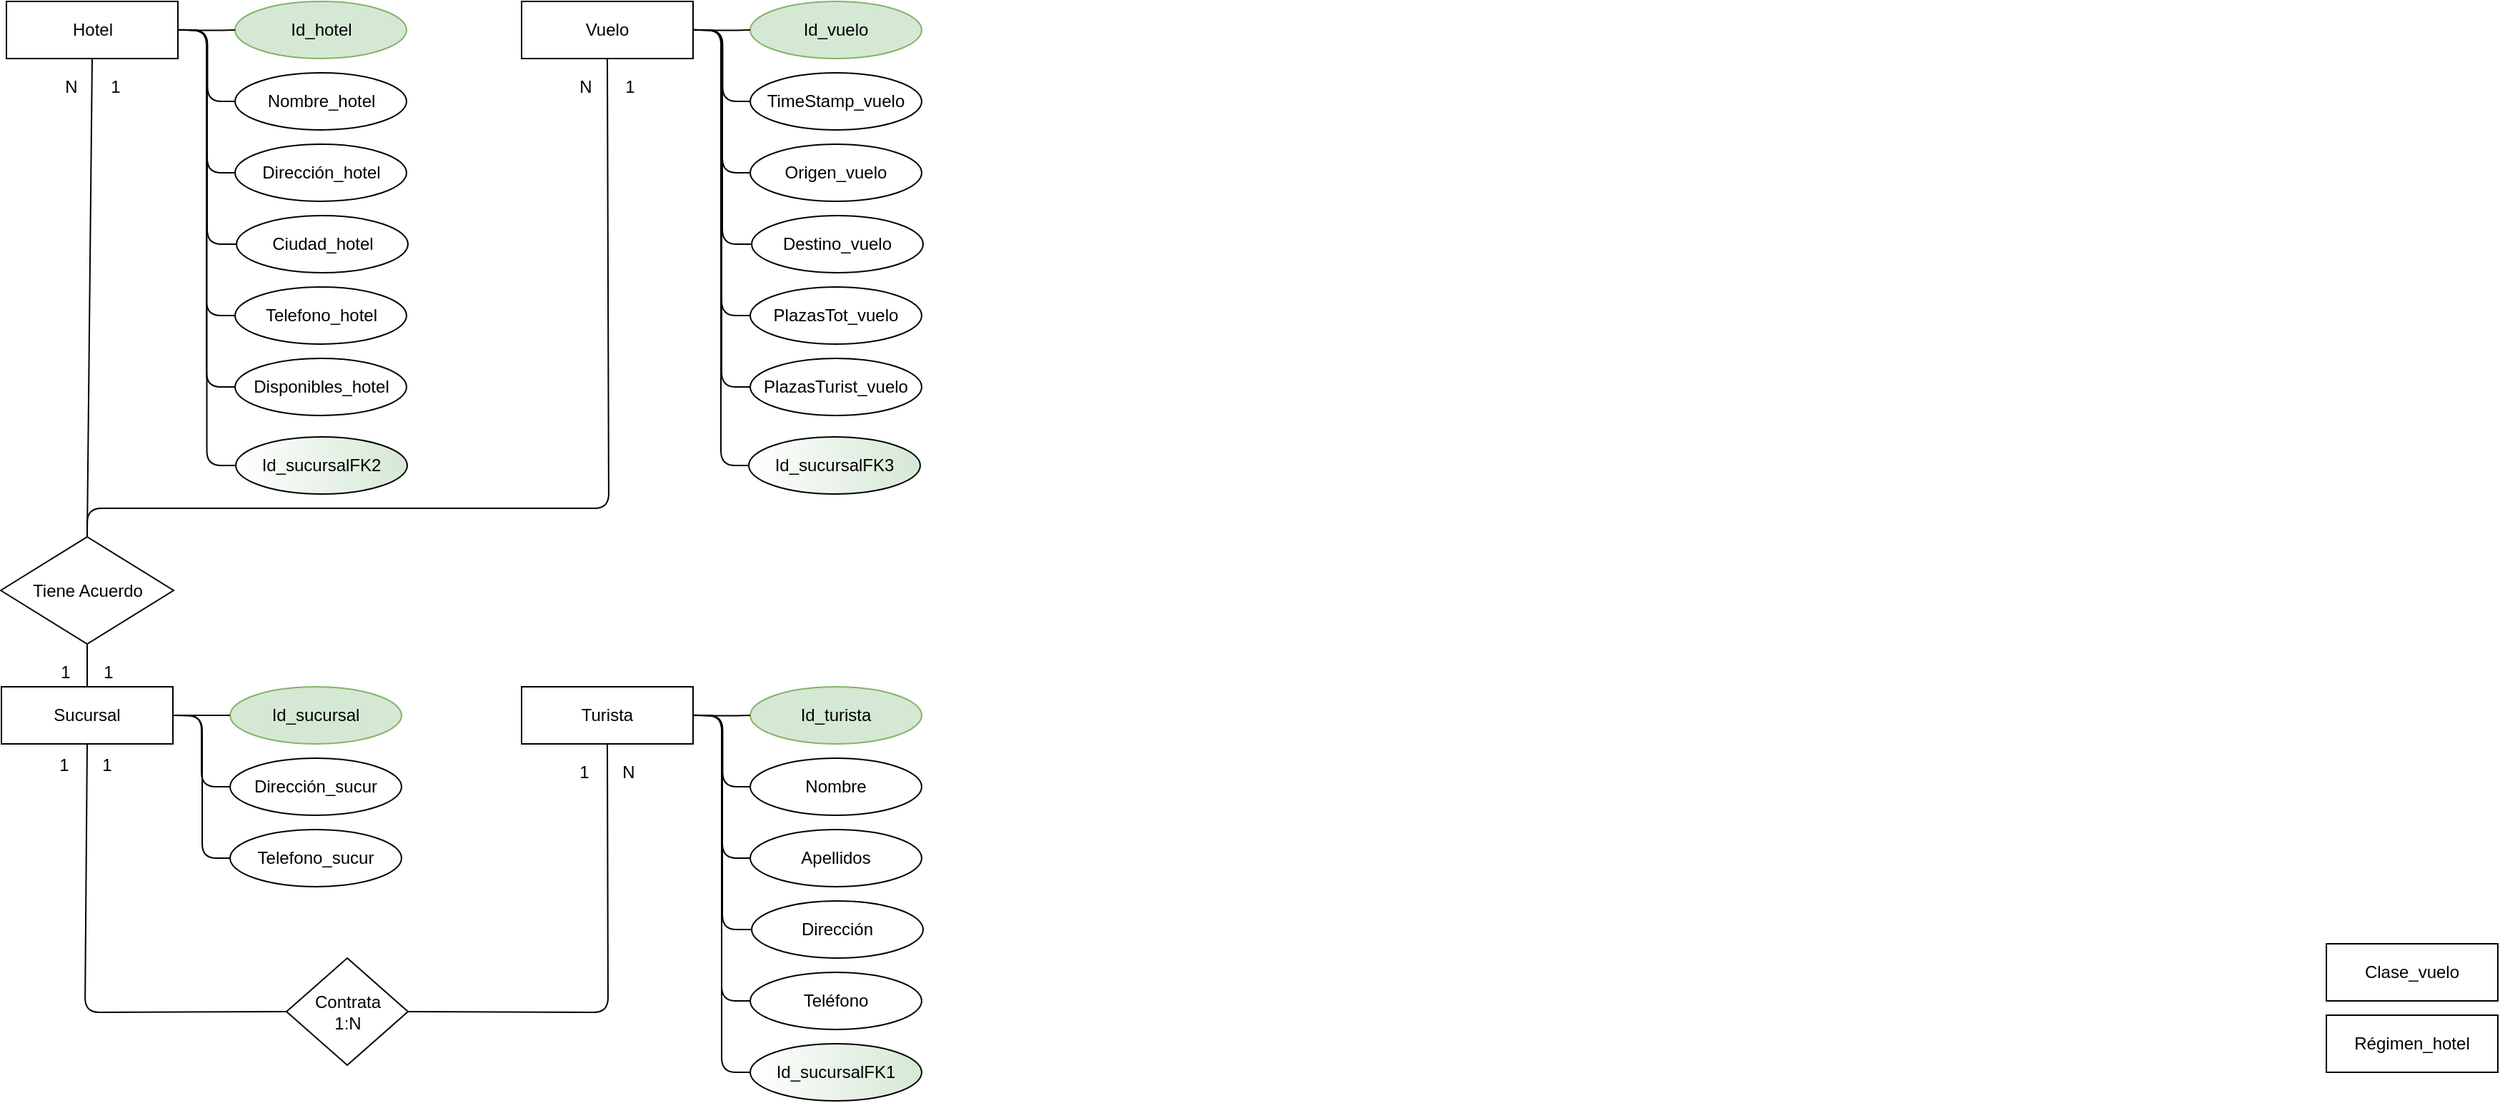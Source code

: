 <mxfile version="12.0.2" type="github" pages="1"><diagram id="cru-aT_KjBiOYhFXOuca" name="Page-1"><mxGraphModel dx="1326" dy="857" grid="1" gridSize="10" guides="1" tooltips="1" connect="1" arrows="1" fold="1" page="1" pageScale="1" pageWidth="1169" pageHeight="827" math="0" shadow="0"><root><mxCell id="0"/><mxCell id="1" parent="0"/><mxCell id="LmSAcj49Joqu7tEpp6rs-1" value="Sucursal" style="rounded=0;whiteSpace=wrap;html=1;" vertex="1" parent="1"><mxGeometry x="83" y="525" width="120" height="40" as="geometry"/></mxCell><mxCell id="LmSAcj49Joqu7tEpp6rs-2" value="Hotel" style="rounded=0;whiteSpace=wrap;html=1;" vertex="1" parent="1"><mxGeometry x="86.5" y="45" width="120" height="40" as="geometry"/></mxCell><mxCell id="LmSAcj49Joqu7tEpp6rs-6" value="Clase_vuelo" style="rounded=0;whiteSpace=wrap;html=1;" vertex="1" parent="1"><mxGeometry x="1710" y="705" width="120" height="40" as="geometry"/></mxCell><mxCell id="LmSAcj49Joqu7tEpp6rs-7" value="Régimen_hotel" style="rounded=0;whiteSpace=wrap;html=1;" vertex="1" parent="1"><mxGeometry x="1710" y="755" width="120" height="40" as="geometry"/></mxCell><mxCell id="LmSAcj49Joqu7tEpp6rs-8" value="Id_sucursal" style="ellipse;whiteSpace=wrap;html=1;fillColor=#d5e8d4;strokeColor=#82b366;" vertex="1" parent="1"><mxGeometry x="243" y="525" width="120" height="40" as="geometry"/></mxCell><mxCell id="LmSAcj49Joqu7tEpp6rs-9" value="Dirección_sucur" style="ellipse;whiteSpace=wrap;html=1;" vertex="1" parent="1"><mxGeometry x="243" y="575" width="120" height="40" as="geometry"/></mxCell><mxCell id="LmSAcj49Joqu7tEpp6rs-10" value="Telefono_sucur" style="ellipse;whiteSpace=wrap;html=1;" vertex="1" parent="1"><mxGeometry x="243" y="625" width="120" height="40" as="geometry"/></mxCell><mxCell id="LmSAcj49Joqu7tEpp6rs-13" value="" style="endArrow=none;html=1;edgeStyle=orthogonalEdgeStyle;exitX=1;exitY=0.5;exitDx=0;exitDy=0;entryX=0;entryY=0.5;entryDx=0;entryDy=0;" edge="1" parent="1" source="LmSAcj49Joqu7tEpp6rs-1" target="LmSAcj49Joqu7tEpp6rs-9"><mxGeometry relative="1" as="geometry"><mxPoint x="53" y="594.5" as="sourcePoint"/><mxPoint x="213" y="594.5" as="targetPoint"/></mxGeometry></mxCell><mxCell id="LmSAcj49Joqu7tEpp6rs-16" value="" style="endArrow=none;html=1;edgeStyle=orthogonalEdgeStyle;entryX=0;entryY=0.5;entryDx=0;entryDy=0;" edge="1" parent="1" target="LmSAcj49Joqu7tEpp6rs-10"><mxGeometry relative="1" as="geometry"><mxPoint x="203" y="545" as="sourcePoint"/><mxPoint x="223" y="604.5" as="targetPoint"/></mxGeometry></mxCell><mxCell id="LmSAcj49Joqu7tEpp6rs-17" value="" style="endArrow=none;html=1;edgeStyle=orthogonalEdgeStyle;exitX=1;exitY=0.5;exitDx=0;exitDy=0;entryX=0;entryY=0.5;entryDx=0;entryDy=0;" edge="1" parent="1" source="LmSAcj49Joqu7tEpp6rs-1" target="LmSAcj49Joqu7tEpp6rs-8"><mxGeometry relative="1" as="geometry"><mxPoint x="73" y="614.5" as="sourcePoint"/><mxPoint x="233" y="614.5" as="targetPoint"/></mxGeometry></mxCell><mxCell id="LmSAcj49Joqu7tEpp6rs-24" value="Id_hotel" style="ellipse;whiteSpace=wrap;html=1;fillColor=#d5e8d4;strokeColor=#82b366;" vertex="1" parent="1"><mxGeometry x="246.5" y="45" width="120" height="40" as="geometry"/></mxCell><mxCell id="LmSAcj49Joqu7tEpp6rs-25" value="Nombre_hotel" style="ellipse;whiteSpace=wrap;html=1;" vertex="1" parent="1"><mxGeometry x="246.5" y="95" width="120" height="40" as="geometry"/></mxCell><mxCell id="LmSAcj49Joqu7tEpp6rs-26" value="Dirección_hotel" style="ellipse;whiteSpace=wrap;html=1;" vertex="1" parent="1"><mxGeometry x="246.5" y="145" width="120" height="40" as="geometry"/></mxCell><mxCell id="LmSAcj49Joqu7tEpp6rs-27" value="" style="endArrow=none;html=1;edgeStyle=orthogonalEdgeStyle;exitX=1;exitY=0.5;exitDx=0;exitDy=0;entryX=0;entryY=0.5;entryDx=0;entryDy=0;" edge="1" parent="1" target="LmSAcj49Joqu7tEpp6rs-25"><mxGeometry relative="1" as="geometry"><mxPoint x="206.853" y="64.882" as="sourcePoint"/><mxPoint x="216.5" y="114.5" as="targetPoint"/></mxGeometry></mxCell><mxCell id="LmSAcj49Joqu7tEpp6rs-28" value="" style="endArrow=none;html=1;edgeStyle=orthogonalEdgeStyle;entryX=0;entryY=0.5;entryDx=0;entryDy=0;" edge="1" parent="1" target="LmSAcj49Joqu7tEpp6rs-26"><mxGeometry relative="1" as="geometry"><mxPoint x="206.5" y="65" as="sourcePoint"/><mxPoint x="226.5" y="124.5" as="targetPoint"/></mxGeometry></mxCell><mxCell id="LmSAcj49Joqu7tEpp6rs-29" value="" style="endArrow=none;html=1;edgeStyle=orthogonalEdgeStyle;exitX=1;exitY=0.5;exitDx=0;exitDy=0;entryX=0;entryY=0.5;entryDx=0;entryDy=0;" edge="1" parent="1" target="LmSAcj49Joqu7tEpp6rs-24"><mxGeometry relative="1" as="geometry"><mxPoint x="206.853" y="64.882" as="sourcePoint"/><mxPoint x="236.5" y="134.5" as="targetPoint"/></mxGeometry></mxCell><mxCell id="LmSAcj49Joqu7tEpp6rs-30" value="Ciudad_hotel" style="ellipse;whiteSpace=wrap;html=1;" vertex="1" parent="1"><mxGeometry x="247.5" y="195" width="120" height="40" as="geometry"/></mxCell><mxCell id="LmSAcj49Joqu7tEpp6rs-31" value="" style="endArrow=none;html=1;edgeStyle=orthogonalEdgeStyle;entryX=0;entryY=0.5;entryDx=0;entryDy=0;exitX=1;exitY=0.5;exitDx=0;exitDy=0;" edge="1" parent="1" target="LmSAcj49Joqu7tEpp6rs-30" source="LmSAcj49Joqu7tEpp6rs-2"><mxGeometry relative="1" as="geometry"><mxPoint x="207.5" y="115" as="sourcePoint"/><mxPoint x="227.5" y="174.5" as="targetPoint"/></mxGeometry></mxCell><mxCell id="LmSAcj49Joqu7tEpp6rs-32" value="Telefono_hotel" style="ellipse;whiteSpace=wrap;html=1;" vertex="1" parent="1"><mxGeometry x="246.5" y="245" width="120" height="40" as="geometry"/></mxCell><mxCell id="LmSAcj49Joqu7tEpp6rs-33" value="" style="endArrow=none;html=1;edgeStyle=orthogonalEdgeStyle;entryX=0;entryY=0.5;entryDx=0;entryDy=0;exitX=1;exitY=0.5;exitDx=0;exitDy=0;" edge="1" parent="1" target="LmSAcj49Joqu7tEpp6rs-32" source="LmSAcj49Joqu7tEpp6rs-2"><mxGeometry relative="1" as="geometry"><mxPoint x="206.5" y="165" as="sourcePoint"/><mxPoint x="226.5" y="224.5" as="targetPoint"/></mxGeometry></mxCell><mxCell id="LmSAcj49Joqu7tEpp6rs-34" value="Disponibles_hotel" style="ellipse;whiteSpace=wrap;html=1;" vertex="1" parent="1"><mxGeometry x="246.5" y="295" width="120" height="40" as="geometry"/></mxCell><mxCell id="LmSAcj49Joqu7tEpp6rs-35" value="" style="endArrow=none;html=1;edgeStyle=orthogonalEdgeStyle;entryX=0;entryY=0.5;entryDx=0;entryDy=0;exitX=1;exitY=0.5;exitDx=0;exitDy=0;" edge="1" parent="1" target="LmSAcj49Joqu7tEpp6rs-34" source="LmSAcj49Joqu7tEpp6rs-2"><mxGeometry relative="1" as="geometry"><mxPoint x="206.5" y="215" as="sourcePoint"/><mxPoint x="226.5" y="274.5" as="targetPoint"/></mxGeometry></mxCell><mxCell id="LmSAcj49Joqu7tEpp6rs-36" value="Vuelo" style="rounded=0;whiteSpace=wrap;html=1;" vertex="1" parent="1"><mxGeometry x="447" y="45" width="120" height="40" as="geometry"/></mxCell><mxCell id="LmSAcj49Joqu7tEpp6rs-37" value="Id_vuelo" style="ellipse;whiteSpace=wrap;html=1;fillColor=#d5e8d4;strokeColor=#82b366;" vertex="1" parent="1"><mxGeometry x="607" y="45" width="120" height="40" as="geometry"/></mxCell><mxCell id="LmSAcj49Joqu7tEpp6rs-38" value="TimeStamp_vuelo" style="ellipse;whiteSpace=wrap;html=1;" vertex="1" parent="1"><mxGeometry x="607" y="95" width="120" height="40" as="geometry"/></mxCell><mxCell id="LmSAcj49Joqu7tEpp6rs-39" value="Origen_vuelo" style="ellipse;whiteSpace=wrap;html=1;" vertex="1" parent="1"><mxGeometry x="607" y="145" width="120" height="40" as="geometry"/></mxCell><mxCell id="LmSAcj49Joqu7tEpp6rs-40" value="" style="endArrow=none;html=1;edgeStyle=orthogonalEdgeStyle;exitX=1;exitY=0.5;exitDx=0;exitDy=0;entryX=0;entryY=0.5;entryDx=0;entryDy=0;" edge="1" parent="1" target="LmSAcj49Joqu7tEpp6rs-38"><mxGeometry relative="1" as="geometry"><mxPoint x="567.353" y="64.882" as="sourcePoint"/><mxPoint x="577" y="114.5" as="targetPoint"/></mxGeometry></mxCell><mxCell id="LmSAcj49Joqu7tEpp6rs-41" value="" style="endArrow=none;html=1;edgeStyle=orthogonalEdgeStyle;entryX=0;entryY=0.5;entryDx=0;entryDy=0;" edge="1" parent="1" target="LmSAcj49Joqu7tEpp6rs-39"><mxGeometry relative="1" as="geometry"><mxPoint x="567" y="65" as="sourcePoint"/><mxPoint x="587" y="124.5" as="targetPoint"/></mxGeometry></mxCell><mxCell id="LmSAcj49Joqu7tEpp6rs-42" value="" style="endArrow=none;html=1;edgeStyle=orthogonalEdgeStyle;exitX=1;exitY=0.5;exitDx=0;exitDy=0;entryX=0;entryY=0.5;entryDx=0;entryDy=0;" edge="1" parent="1" target="LmSAcj49Joqu7tEpp6rs-37"><mxGeometry relative="1" as="geometry"><mxPoint x="567.353" y="64.882" as="sourcePoint"/><mxPoint x="597" y="134.5" as="targetPoint"/></mxGeometry></mxCell><mxCell id="LmSAcj49Joqu7tEpp6rs-43" value="Destino_vuelo" style="ellipse;whiteSpace=wrap;html=1;" vertex="1" parent="1"><mxGeometry x="608" y="195" width="120" height="40" as="geometry"/></mxCell><mxCell id="LmSAcj49Joqu7tEpp6rs-44" value="" style="endArrow=none;html=1;edgeStyle=orthogonalEdgeStyle;entryX=0;entryY=0.5;entryDx=0;entryDy=0;exitX=1;exitY=0.5;exitDx=0;exitDy=0;" edge="1" parent="1" source="LmSAcj49Joqu7tEpp6rs-36" target="LmSAcj49Joqu7tEpp6rs-43"><mxGeometry relative="1" as="geometry"><mxPoint x="568" y="115" as="sourcePoint"/><mxPoint x="588" y="174.5" as="targetPoint"/></mxGeometry></mxCell><mxCell id="LmSAcj49Joqu7tEpp6rs-45" value="PlazasTot_vuelo" style="ellipse;whiteSpace=wrap;html=1;" vertex="1" parent="1"><mxGeometry x="607" y="245" width="120" height="40" as="geometry"/></mxCell><mxCell id="LmSAcj49Joqu7tEpp6rs-46" value="" style="endArrow=none;html=1;edgeStyle=orthogonalEdgeStyle;entryX=0;entryY=0.5;entryDx=0;entryDy=0;exitX=1;exitY=0.5;exitDx=0;exitDy=0;" edge="1" parent="1" source="LmSAcj49Joqu7tEpp6rs-36" target="LmSAcj49Joqu7tEpp6rs-45"><mxGeometry relative="1" as="geometry"><mxPoint x="567" y="165" as="sourcePoint"/><mxPoint x="587" y="224.5" as="targetPoint"/></mxGeometry></mxCell><mxCell id="LmSAcj49Joqu7tEpp6rs-47" value="PlazasTurist_vuelo" style="ellipse;whiteSpace=wrap;html=1;" vertex="1" parent="1"><mxGeometry x="607" y="295" width="120" height="40" as="geometry"/></mxCell><mxCell id="LmSAcj49Joqu7tEpp6rs-48" value="" style="endArrow=none;html=1;edgeStyle=orthogonalEdgeStyle;entryX=0;entryY=0.5;entryDx=0;entryDy=0;exitX=1;exitY=0.5;exitDx=0;exitDy=0;" edge="1" parent="1" source="LmSAcj49Joqu7tEpp6rs-36" target="LmSAcj49Joqu7tEpp6rs-47"><mxGeometry relative="1" as="geometry"><mxPoint x="567" y="215" as="sourcePoint"/><mxPoint x="587" y="274.5" as="targetPoint"/></mxGeometry></mxCell><mxCell id="LmSAcj49Joqu7tEpp6rs-49" value="Turista" style="rounded=0;whiteSpace=wrap;html=1;" vertex="1" parent="1"><mxGeometry x="447" y="525" width="120" height="40" as="geometry"/></mxCell><mxCell id="LmSAcj49Joqu7tEpp6rs-50" value="Id_turista" style="ellipse;whiteSpace=wrap;html=1;fillColor=#d5e8d4;strokeColor=#82b366;" vertex="1" parent="1"><mxGeometry x="607" y="525" width="120" height="40" as="geometry"/></mxCell><mxCell id="LmSAcj49Joqu7tEpp6rs-51" value="Nombre" style="ellipse;whiteSpace=wrap;html=1;" vertex="1" parent="1"><mxGeometry x="607" y="575" width="120" height="40" as="geometry"/></mxCell><mxCell id="LmSAcj49Joqu7tEpp6rs-52" value="Apellidos" style="ellipse;whiteSpace=wrap;html=1;" vertex="1" parent="1"><mxGeometry x="607" y="625" width="120" height="40" as="geometry"/></mxCell><mxCell id="LmSAcj49Joqu7tEpp6rs-53" value="" style="endArrow=none;html=1;edgeStyle=orthogonalEdgeStyle;exitX=1;exitY=0.5;exitDx=0;exitDy=0;entryX=0;entryY=0.5;entryDx=0;entryDy=0;" edge="1" parent="1" target="LmSAcj49Joqu7tEpp6rs-51"><mxGeometry relative="1" as="geometry"><mxPoint x="567.353" y="544.882" as="sourcePoint"/><mxPoint x="577" y="594.5" as="targetPoint"/></mxGeometry></mxCell><mxCell id="LmSAcj49Joqu7tEpp6rs-54" value="" style="endArrow=none;html=1;edgeStyle=orthogonalEdgeStyle;entryX=0;entryY=0.5;entryDx=0;entryDy=0;" edge="1" parent="1" target="LmSAcj49Joqu7tEpp6rs-52"><mxGeometry relative="1" as="geometry"><mxPoint x="567" y="545" as="sourcePoint"/><mxPoint x="587" y="604.5" as="targetPoint"/></mxGeometry></mxCell><mxCell id="LmSAcj49Joqu7tEpp6rs-55" value="" style="endArrow=none;html=1;edgeStyle=orthogonalEdgeStyle;exitX=1;exitY=0.5;exitDx=0;exitDy=0;entryX=0;entryY=0.5;entryDx=0;entryDy=0;" edge="1" parent="1" target="LmSAcj49Joqu7tEpp6rs-50"><mxGeometry relative="1" as="geometry"><mxPoint x="567.353" y="544.882" as="sourcePoint"/><mxPoint x="597" y="614.5" as="targetPoint"/></mxGeometry></mxCell><mxCell id="LmSAcj49Joqu7tEpp6rs-56" value="Dirección" style="ellipse;whiteSpace=wrap;html=1;" vertex="1" parent="1"><mxGeometry x="608" y="675" width="120" height="40" as="geometry"/></mxCell><mxCell id="LmSAcj49Joqu7tEpp6rs-57" value="" style="endArrow=none;html=1;edgeStyle=orthogonalEdgeStyle;entryX=0;entryY=0.5;entryDx=0;entryDy=0;exitX=1;exitY=0.5;exitDx=0;exitDy=0;" edge="1" parent="1" source="LmSAcj49Joqu7tEpp6rs-49" target="LmSAcj49Joqu7tEpp6rs-56"><mxGeometry relative="1" as="geometry"><mxPoint x="568" y="595" as="sourcePoint"/><mxPoint x="588" y="654.5" as="targetPoint"/></mxGeometry></mxCell><mxCell id="LmSAcj49Joqu7tEpp6rs-58" value="Teléfono" style="ellipse;whiteSpace=wrap;html=1;" vertex="1" parent="1"><mxGeometry x="607" y="725" width="120" height="40" as="geometry"/></mxCell><mxCell id="LmSAcj49Joqu7tEpp6rs-59" value="" style="endArrow=none;html=1;edgeStyle=orthogonalEdgeStyle;entryX=0;entryY=0.5;entryDx=0;entryDy=0;exitX=1;exitY=0.5;exitDx=0;exitDy=0;" edge="1" parent="1" source="LmSAcj49Joqu7tEpp6rs-49" target="LmSAcj49Joqu7tEpp6rs-58"><mxGeometry relative="1" as="geometry"><mxPoint x="567" y="645" as="sourcePoint"/><mxPoint x="587" y="704.5" as="targetPoint"/></mxGeometry></mxCell><mxCell id="LmSAcj49Joqu7tEpp6rs-62" value="Contrata&lt;br&gt;1:N" style="rhombus;whiteSpace=wrap;html=1;" vertex="1" parent="1"><mxGeometry x="282.5" y="715" width="85" height="75" as="geometry"/></mxCell><mxCell id="LmSAcj49Joqu7tEpp6rs-63" value="" style="endArrow=none;html=1;entryX=0;entryY=0.5;entryDx=0;entryDy=0;exitX=0.5;exitY=1;exitDx=0;exitDy=0;" edge="1" parent="1" source="LmSAcj49Joqu7tEpp6rs-1" target="LmSAcj49Joqu7tEpp6rs-62"><mxGeometry width="50" height="50" relative="1" as="geometry"><mxPoint x="81.5" y="870" as="sourcePoint"/><mxPoint x="131.5" y="820" as="targetPoint"/><Array as="points"><mxPoint x="141.5" y="753"/></Array></mxGeometry></mxCell><mxCell id="LmSAcj49Joqu7tEpp6rs-64" value="" style="endArrow=none;html=1;entryX=0.5;entryY=1;entryDx=0;entryDy=0;exitX=1;exitY=0.5;exitDx=0;exitDy=0;" edge="1" parent="1" source="LmSAcj49Joqu7tEpp6rs-62" target="LmSAcj49Joqu7tEpp6rs-49"><mxGeometry width="50" height="50" relative="1" as="geometry"><mxPoint x="81.5" y="870" as="sourcePoint"/><mxPoint x="131.5" y="820" as="targetPoint"/><Array as="points"><mxPoint x="507.5" y="753"/></Array></mxGeometry></mxCell><mxCell id="LmSAcj49Joqu7tEpp6rs-66" value="1&amp;nbsp; &amp;nbsp; &amp;nbsp; &amp;nbsp;1" style="text;html=1;strokeColor=none;fillColor=none;align=center;verticalAlign=middle;whiteSpace=wrap;rounded=0;" vertex="1" parent="1"><mxGeometry x="101.5" y="570" width="80" height="20" as="geometry"/></mxCell><mxCell id="LmSAcj49Joqu7tEpp6rs-67" value="1&amp;nbsp; &amp;nbsp; &amp;nbsp; &amp;nbsp;N" style="text;html=1;strokeColor=none;fillColor=none;align=center;verticalAlign=middle;whiteSpace=wrap;rounded=0;" vertex="1" parent="1"><mxGeometry x="466.5" y="575" width="80" height="20" as="geometry"/></mxCell><mxCell id="LmSAcj49Joqu7tEpp6rs-69" value="Id_sucursalFK1" style="ellipse;whiteSpace=wrap;html=1;fillColor=#D5E8D4;strokeColor=#000000;gradientDirection=west;gradientColor=#ffffff;" vertex="1" parent="1"><mxGeometry x="607" y="775" width="120" height="40" as="geometry"/></mxCell><mxCell id="LmSAcj49Joqu7tEpp6rs-70" value="" style="endArrow=none;html=1;edgeStyle=orthogonalEdgeStyle;entryX=0;entryY=0.5;entryDx=0;entryDy=0;exitX=1;exitY=0.5;exitDx=0;exitDy=0;" edge="1" parent="1" source="LmSAcj49Joqu7tEpp6rs-49" target="LmSAcj49Joqu7tEpp6rs-69"><mxGeometry relative="1" as="geometry"><mxPoint x="576.833" y="555" as="sourcePoint"/><mxPoint x="616.833" y="755" as="targetPoint"/></mxGeometry></mxCell><mxCell id="LmSAcj49Joqu7tEpp6rs-71" value="" style="endArrow=none;html=1;exitX=0.5;exitY=1;exitDx=0;exitDy=0;entryX=0.5;entryY=0;entryDx=0;entryDy=0;" edge="1" parent="1" source="LmSAcj49Joqu7tEpp6rs-2" target="LmSAcj49Joqu7tEpp6rs-73"><mxGeometry width="50" height="50" relative="1" as="geometry"><mxPoint x="41.5" y="850" as="sourcePoint"/><mxPoint x="143.5" y="390" as="targetPoint"/></mxGeometry></mxCell><mxCell id="LmSAcj49Joqu7tEpp6rs-72" value="" style="endArrow=none;html=1;exitX=0.5;exitY=1;exitDx=0;exitDy=0;entryX=0.5;entryY=0;entryDx=0;entryDy=0;" edge="1" parent="1" source="LmSAcj49Joqu7tEpp6rs-36" target="LmSAcj49Joqu7tEpp6rs-73"><mxGeometry width="50" height="50" relative="1" as="geometry"><mxPoint x="41.5" y="850" as="sourcePoint"/><mxPoint x="143.5" y="390" as="targetPoint"/><Array as="points"><mxPoint x="508" y="400"/><mxPoint x="330" y="400"/><mxPoint x="143" y="400"/></Array></mxGeometry></mxCell><mxCell id="LmSAcj49Joqu7tEpp6rs-73" value="Tiene Acuerdo" style="rhombus;whiteSpace=wrap;html=1;" vertex="1" parent="1"><mxGeometry x="82.5" y="420" width="121" height="75" as="geometry"/></mxCell><mxCell id="LmSAcj49Joqu7tEpp6rs-74" value="" style="endArrow=none;html=1;entryX=0.5;entryY=0;entryDx=0;entryDy=0;exitX=0.5;exitY=1;exitDx=0;exitDy=0;" edge="1" parent="1" source="LmSAcj49Joqu7tEpp6rs-73" target="LmSAcj49Joqu7tEpp6rs-1"><mxGeometry width="50" height="50" relative="1" as="geometry"><mxPoint x="81.5" y="850" as="sourcePoint"/><mxPoint x="131.5" y="800" as="targetPoint"/></mxGeometry></mxCell><mxCell id="LmSAcj49Joqu7tEpp6rs-75" value="1&amp;nbsp; &amp;nbsp; &amp;nbsp; &amp;nbsp;1" style="text;html=1;strokeColor=none;fillColor=none;align=center;verticalAlign=middle;whiteSpace=wrap;rounded=0;" vertex="1" parent="1"><mxGeometry x="103" y="505" width="80" height="20" as="geometry"/></mxCell><mxCell id="LmSAcj49Joqu7tEpp6rs-76" value="N&amp;nbsp; &amp;nbsp; &amp;nbsp; &amp;nbsp;1" style="text;html=1;strokeColor=none;fillColor=none;align=center;verticalAlign=middle;whiteSpace=wrap;rounded=0;" vertex="1" parent="1"><mxGeometry x="106.5" y="95" width="80" height="20" as="geometry"/></mxCell><mxCell id="LmSAcj49Joqu7tEpp6rs-78" value="N&amp;nbsp; &amp;nbsp; &amp;nbsp; &amp;nbsp;1" style="text;html=1;strokeColor=none;fillColor=none;align=center;verticalAlign=middle;whiteSpace=wrap;rounded=0;" vertex="1" parent="1"><mxGeometry x="466.5" y="95" width="80" height="20" as="geometry"/></mxCell><mxCell id="LmSAcj49Joqu7tEpp6rs-80" value="Id_sucursalFK2" style="ellipse;whiteSpace=wrap;html=1;fillColor=#D5E8D4;strokeColor=#000000;gradientDirection=west;gradientColor=#ffffff;" vertex="1" parent="1"><mxGeometry x="247" y="350" width="120" height="40" as="geometry"/></mxCell><mxCell id="LmSAcj49Joqu7tEpp6rs-81" value="Id_sucursalFK3" style="ellipse;whiteSpace=wrap;html=1;fillColor=#D5E8D4;strokeColor=#000000;gradientDirection=west;gradientColor=#ffffff;" vertex="1" parent="1"><mxGeometry x="606" y="350" width="120" height="40" as="geometry"/></mxCell><mxCell id="LmSAcj49Joqu7tEpp6rs-82" value="" style="endArrow=none;html=1;edgeStyle=orthogonalEdgeStyle;entryX=0;entryY=0.5;entryDx=0;entryDy=0;exitX=1;exitY=0.5;exitDx=0;exitDy=0;" edge="1" parent="1" source="LmSAcj49Joqu7tEpp6rs-2" target="LmSAcj49Joqu7tEpp6rs-80"><mxGeometry relative="1" as="geometry"><mxPoint x="216.824" y="74.588" as="sourcePoint"/><mxPoint x="256.824" y="325.176" as="targetPoint"/></mxGeometry></mxCell><mxCell id="LmSAcj49Joqu7tEpp6rs-83" value="" style="endArrow=none;html=1;edgeStyle=orthogonalEdgeStyle;entryX=0;entryY=0.5;entryDx=0;entryDy=0;exitX=1;exitY=0.5;exitDx=0;exitDy=0;" edge="1" parent="1" source="LmSAcj49Joqu7tEpp6rs-36" target="LmSAcj49Joqu7tEpp6rs-81"><mxGeometry relative="1" as="geometry"><mxPoint x="576.897" y="75.31" as="sourcePoint"/><mxPoint x="616.897" y="324.966" as="targetPoint"/></mxGeometry></mxCell></root></mxGraphModel></diagram></mxfile>